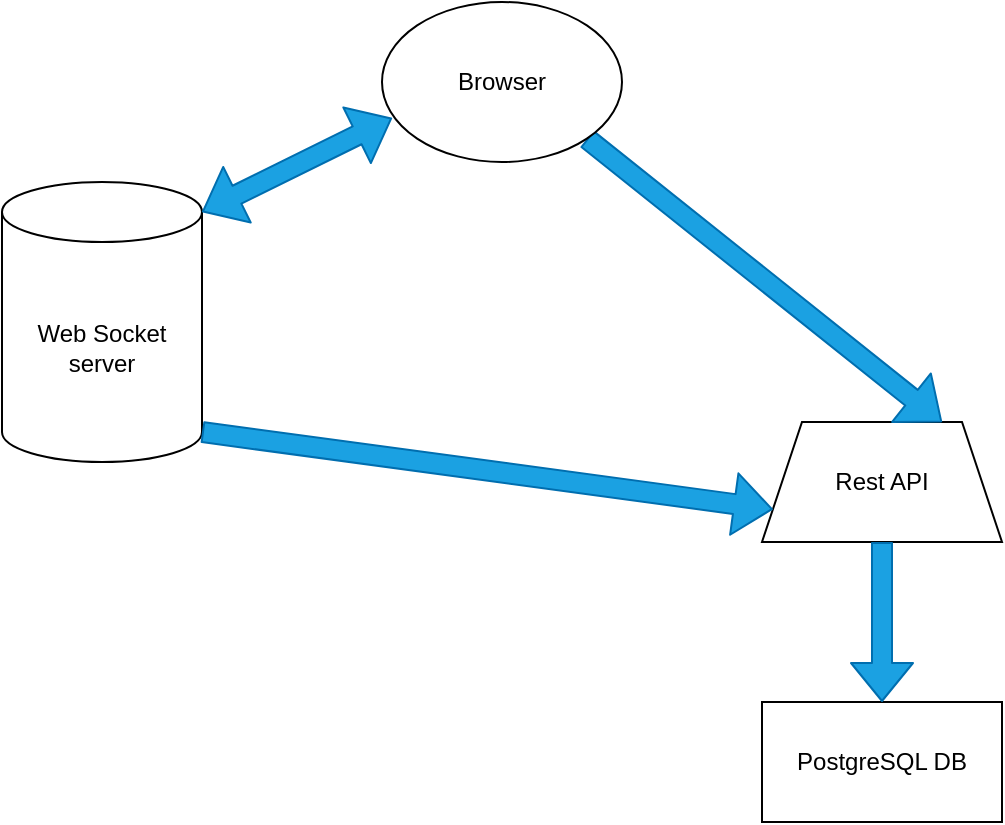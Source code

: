 <mxfile version="14.5.3" type="github">
  <diagram id="prtHgNgQTEPvFCAcTncT" name="Page-1">
    <mxGraphModel dx="1422" dy="772" grid="1" gridSize="10" guides="1" tooltips="1" connect="1" arrows="1" fold="1" page="1" pageScale="1" pageWidth="827" pageHeight="1169" math="0" shadow="0">
      <root>
        <mxCell id="0" />
        <mxCell id="1" parent="0" />
        <mxCell id="2" value="Web Socket server" style="shape=cylinder3;whiteSpace=wrap;html=1;boundedLbl=1;backgroundOutline=1;size=15;" parent="1" vertex="1">
          <mxGeometry x="150" y="120" width="100" height="140" as="geometry" />
        </mxCell>
        <mxCell id="4" value="PostgreSQL DB" style="rounded=0;whiteSpace=wrap;html=1;" parent="1" vertex="1">
          <mxGeometry x="530" y="380" width="120" height="60" as="geometry" />
        </mxCell>
        <mxCell id="5" value="Rest API" style="shape=trapezoid;perimeter=trapezoidPerimeter;whiteSpace=wrap;html=1;fixedSize=1;" parent="1" vertex="1">
          <mxGeometry x="530" y="240" width="120" height="60" as="geometry" />
        </mxCell>
        <mxCell id="9" value="" style="shape=flexArrow;endArrow=classic;html=1;entryX=0.75;entryY=0;entryDx=0;entryDy=0;fillColor=#1ba1e2;strokeColor=#006EAF;exitX=1;exitY=1;exitDx=0;exitDy=0;" parent="1" source="LD7iUBWlRoVPE6vhXMbs-20" target="5" edge="1">
          <mxGeometry width="50" height="50" relative="1" as="geometry">
            <mxPoint x="439.194" y="100.286" as="sourcePoint" />
            <mxPoint x="480" y="150" as="targetPoint" />
          </mxGeometry>
        </mxCell>
        <mxCell id="13" value="" style="shape=flexArrow;endArrow=classic;html=1;entryX=0;entryY=0.75;entryDx=0;entryDy=0;exitX=1;exitY=1;exitDx=0;exitDy=-15;exitPerimeter=0;fillColor=#1ba1e2;strokeColor=#006EAF;" parent="1" source="2" target="5" edge="1">
          <mxGeometry width="50" height="50" relative="1" as="geometry">
            <mxPoint x="340" y="360" as="sourcePoint" />
            <mxPoint x="390" y="310" as="targetPoint" />
          </mxGeometry>
        </mxCell>
        <mxCell id="16" value="" style="shape=flexArrow;endArrow=classic;startArrow=classic;html=1;entryX=0.042;entryY=0.725;entryDx=0;entryDy=0;exitX=1;exitY=0;exitDx=0;exitDy=15;exitPerimeter=0;fillColor=#1ba1e2;strokeColor=#006EAF;entryPerimeter=0;" parent="1" source="2" target="LD7iUBWlRoVPE6vhXMbs-20" edge="1">
          <mxGeometry width="50" height="50" relative="1" as="geometry">
            <mxPoint x="460" y="230" as="sourcePoint" />
            <mxPoint x="357.574" y="98.284" as="targetPoint" />
          </mxGeometry>
        </mxCell>
        <mxCell id="20" value="" style="shape=flexArrow;endArrow=classic;html=1;entryX=0.5;entryY=0;entryDx=0;entryDy=0;fillColor=#1ba1e2;strokeColor=#006EAF;" parent="1" source="5" target="4" edge="1">
          <mxGeometry width="50" height="50" relative="1" as="geometry">
            <mxPoint x="590" y="430" as="sourcePoint" />
            <mxPoint x="640" y="380" as="targetPoint" />
          </mxGeometry>
        </mxCell>
        <mxCell id="LD7iUBWlRoVPE6vhXMbs-20" value="Browser" style="ellipse;whiteSpace=wrap;html=1;" vertex="1" parent="1">
          <mxGeometry x="340" y="30" width="120" height="80" as="geometry" />
        </mxCell>
      </root>
    </mxGraphModel>
  </diagram>
</mxfile>
